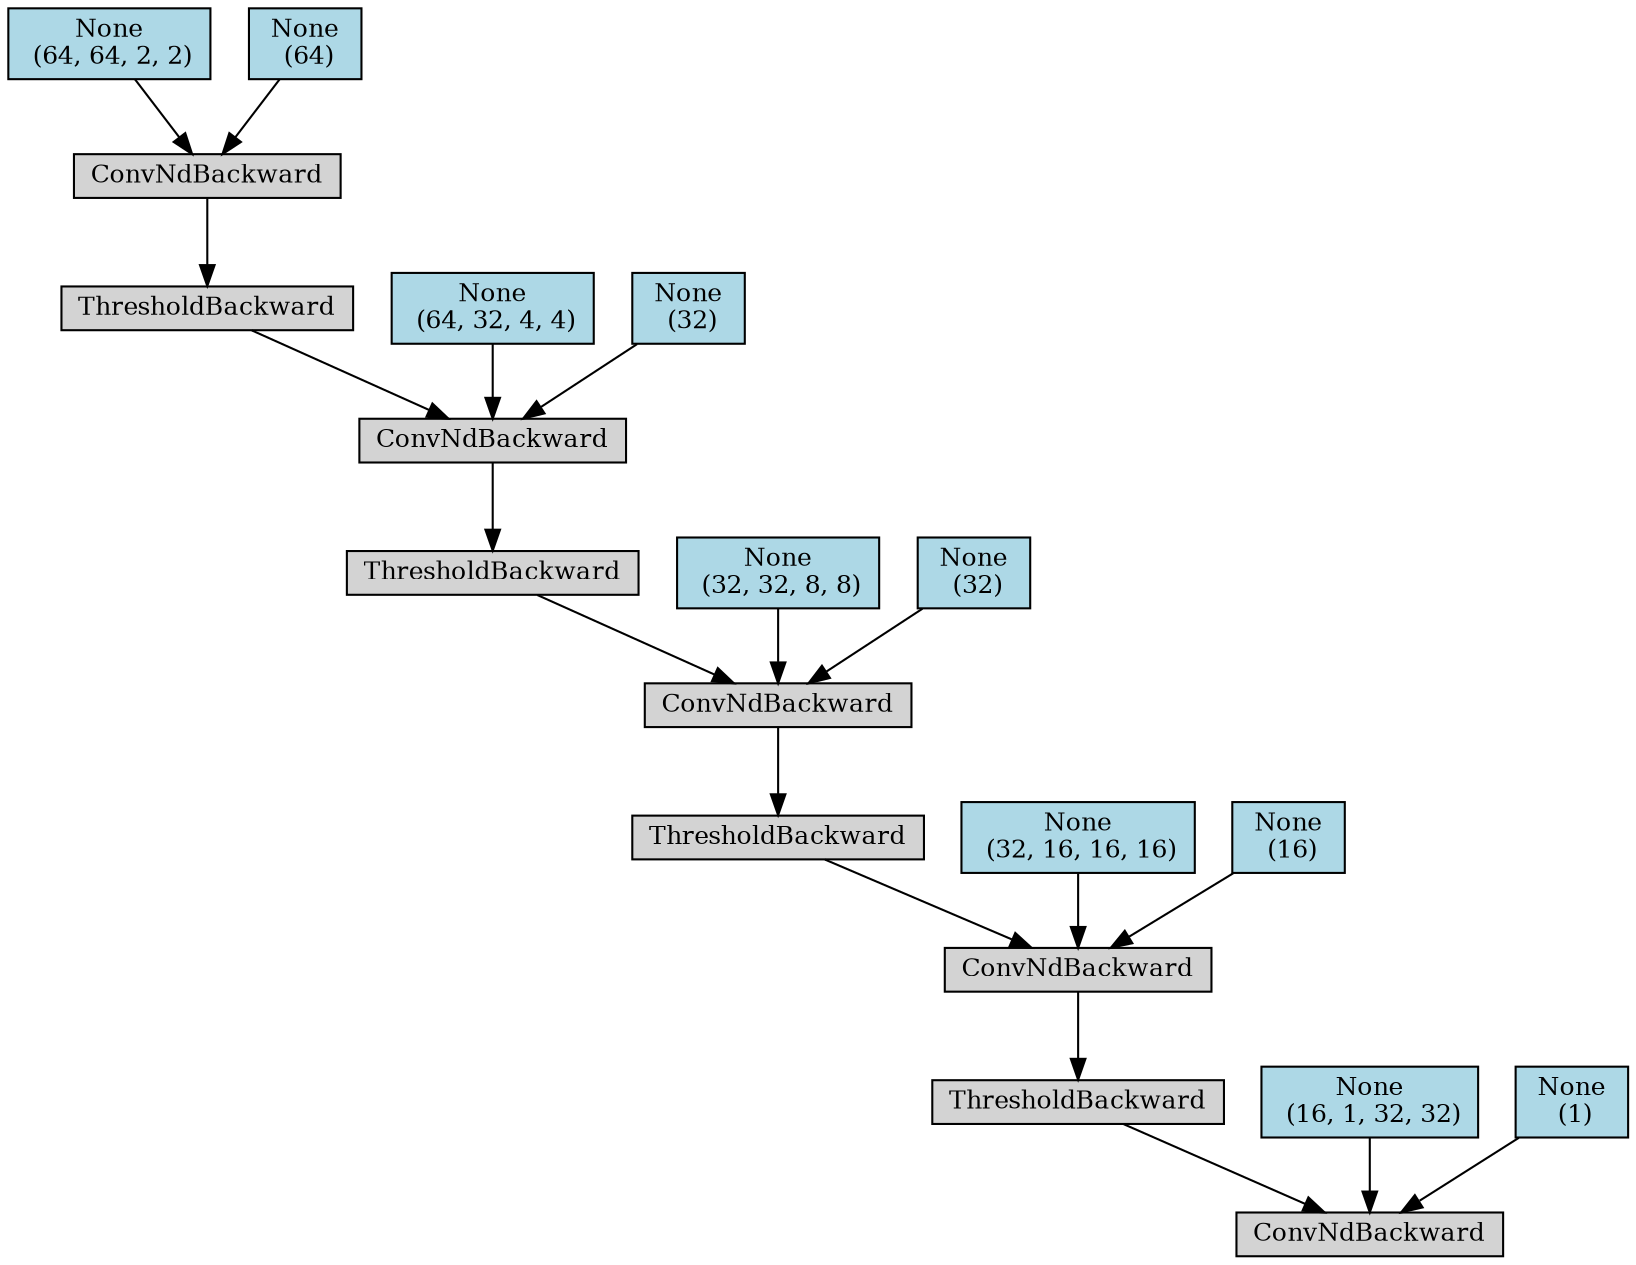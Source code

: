 digraph {
	graph [size="12,12"]
	node [align=left fontsize=12 height=0.2 ranksep=0.1 shape=box style=filled]
	140406495302880 [label=ConvNdBackward]
	140406495302936 -> 140406495302880
	140406495302936 [label=ThresholdBackward]
	140406495303160 -> 140406495302936
	140406495303160 [label=ConvNdBackward]
	140406495303272 -> 140406495303160
	140406495303272 [label=ThresholdBackward]
	140406495303496 -> 140406495303272
	140406495303496 [label=ConvNdBackward]
	140406495303608 -> 140406495303496
	140406495303608 [label=ThresholdBackward]
	140406495303832 -> 140406495303608
	140406495303832 [label=ConvNdBackward]
	140406495303944 -> 140406495303832
	140406495303944 [label=ThresholdBackward]
	140406495304168 -> 140406495303944
	140406495304168 [label=ConvNdBackward]
	140406495304280 -> 140406495304168
	140406495304280 [label="None
 (64, 64, 2, 2)" fillcolor=lightblue]
	140406495304336 -> 140406495304168
	140406495304336 [label="None
 (64)" fillcolor=lightblue]
	140406495304000 -> 140406495303832
	140406495304000 [label="None
 (64, 32, 4, 4)" fillcolor=lightblue]
	140406495304056 -> 140406495303832
	140406495304056 [label="None
 (32)" fillcolor=lightblue]
	140406495303664 -> 140406495303496
	140406495303664 [label="None
 (32, 32, 8, 8)" fillcolor=lightblue]
	140406495303720 -> 140406495303496
	140406495303720 [label="None
 (32)" fillcolor=lightblue]
	140406495303328 -> 140406495303160
	140406495303328 [label="None
 (32, 16, 16, 16)" fillcolor=lightblue]
	140406495303384 -> 140406495303160
	140406495303384 [label="None
 (16)" fillcolor=lightblue]
	140406495302992 -> 140406495302880
	140406495302992 [label="None
 (16, 1, 32, 32)" fillcolor=lightblue]
	140406495303048 -> 140406495302880
	140406495303048 [label="None
 (1)" fillcolor=lightblue]
}
